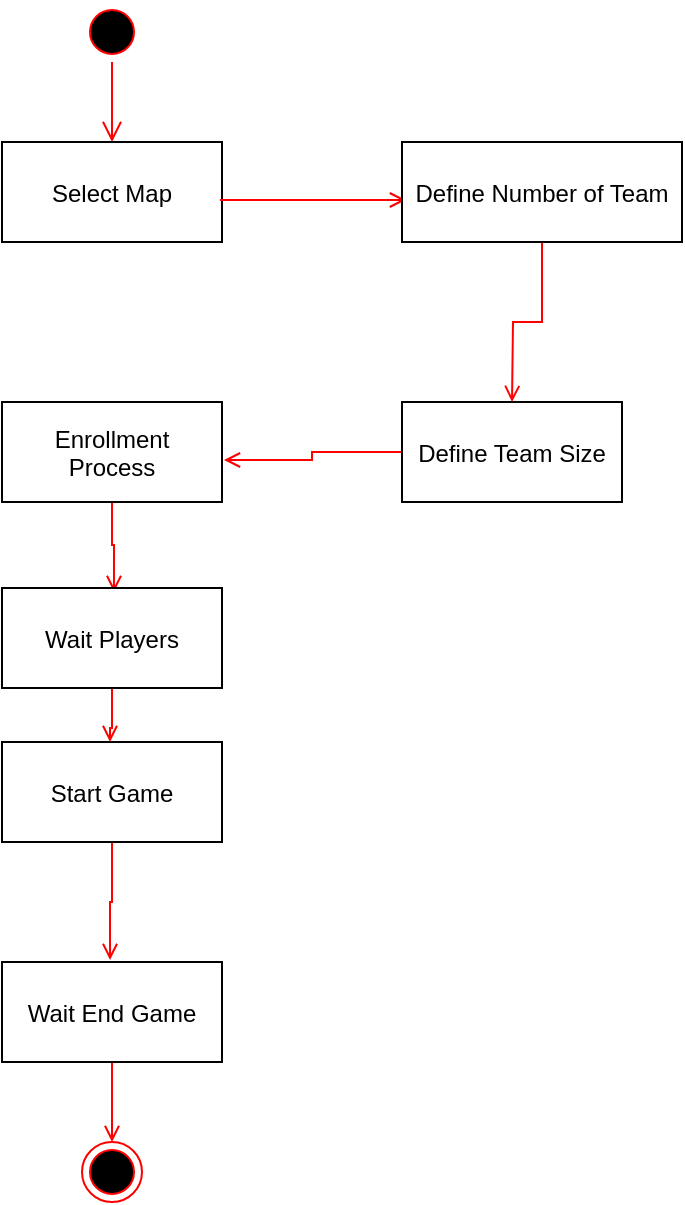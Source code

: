 <mxfile version="20.2.3" type="device"><diagram name="Page-1" id="e7e014a7-5840-1c2e-5031-d8a46d1fe8dd"><mxGraphModel dx="1178" dy="700" grid="1" gridSize="10" guides="1" tooltips="1" connect="1" arrows="1" fold="1" page="1" pageScale="1" pageWidth="1169" pageHeight="826" background="none" math="0" shadow="0"><root><mxCell id="0"/><mxCell id="1" parent="0"/><mxCell id="5" value="" style="ellipse;shape=startState;fillColor=#000000;strokeColor=#ff0000;" parent="1" vertex="1"><mxGeometry x="530" y="120" width="30" height="30" as="geometry"/></mxCell><mxCell id="6" value="" style="edgeStyle=elbowEdgeStyle;elbow=horizontal;verticalAlign=bottom;endArrow=open;endSize=8;strokeColor=#FF0000;endFill=1;rounded=0" parent="1" source="5" target="7" edge="1"><mxGeometry x="264.5" y="168" as="geometry"><mxPoint x="279.5" y="238" as="targetPoint"/></mxGeometry></mxCell><mxCell id="7" value="Select Map" style="" parent="1" vertex="1"><mxGeometry x="490" y="190" width="110" height="50" as="geometry"/></mxCell><mxCell id="12" value="" style="edgeStyle=elbowEdgeStyle;elbow=horizontal;strokeColor=#FF0000;endArrow=open;endFill=1;rounded=0;entryX=0.014;entryY=0.58;entryDx=0;entryDy=0;entryPerimeter=0;exitX=0.991;exitY=0.58;exitDx=0;exitDy=0;exitPerimeter=0;" parent="1" source="7" target="--aC9Y19Py0P3mBD0B1K-50" edge="1"><mxGeometry width="100" height="100" relative="1" as="geometry"><mxPoint x="540" y="250" as="sourcePoint"/><mxPoint x="540" y="270" as="targetPoint"/><Array as="points"><mxPoint x="650" y="210"/><mxPoint x="194.5" y="378"/></Array></mxGeometry></mxCell><mxCell id="--aC9Y19Py0P3mBD0B1K-64" style="edgeStyle=orthogonalEdgeStyle;rounded=0;orthogonalLoop=1;jettySize=auto;html=1;entryX=0.509;entryY=0.04;entryDx=0;entryDy=0;entryPerimeter=0;endArrow=open;strokeColor=#FF0000;endFill=1;" parent="1" source="--aC9Y19Py0P3mBD0B1K-42" target="--aC9Y19Py0P3mBD0B1K-57" edge="1"><mxGeometry relative="1" as="geometry"/></mxCell><mxCell id="--aC9Y19Py0P3mBD0B1K-42" value="Enrollment&#10;Process" style="" parent="1" vertex="1"><mxGeometry x="490" y="320" width="110" height="50" as="geometry"/></mxCell><mxCell id="--aC9Y19Py0P3mBD0B1K-66" style="edgeStyle=orthogonalEdgeStyle;rounded=0;orthogonalLoop=1;jettySize=auto;html=1;entryX=0.491;entryY=-0.02;entryDx=0;entryDy=0;entryPerimeter=0;endArrow=open;strokeColor=#FF0000;endFill=1;" parent="1" source="--aC9Y19Py0P3mBD0B1K-44" target="--aC9Y19Py0P3mBD0B1K-58" edge="1"><mxGeometry relative="1" as="geometry"/></mxCell><mxCell id="--aC9Y19Py0P3mBD0B1K-44" value="Start Game" style="" parent="1" vertex="1"><mxGeometry x="490" y="490" width="110" height="50" as="geometry"/></mxCell><mxCell id="--aC9Y19Py0P3mBD0B1K-46" value="" style="ellipse;shape=endState;fillColor=#000000;strokeColor=#ff0000" parent="1" vertex="1"><mxGeometry x="530" y="690" width="30" height="30" as="geometry"/></mxCell><mxCell id="--aC9Y19Py0P3mBD0B1K-56" style="edgeStyle=orthogonalEdgeStyle;rounded=0;orthogonalLoop=1;jettySize=auto;html=1;entryX=1.009;entryY=0.58;entryDx=0;entryDy=0;entryPerimeter=0;endArrow=open;strokeColor=#FF0000;endFill=1;" parent="1" source="--aC9Y19Py0P3mBD0B1K-49" target="--aC9Y19Py0P3mBD0B1K-42" edge="1"><mxGeometry relative="1" as="geometry"/></mxCell><mxCell id="--aC9Y19Py0P3mBD0B1K-49" value="Define Team Size" style="" parent="1" vertex="1"><mxGeometry x="690" y="320" width="110" height="50" as="geometry"/></mxCell><mxCell id="--aC9Y19Py0P3mBD0B1K-55" style="edgeStyle=orthogonalEdgeStyle;rounded=0;orthogonalLoop=1;jettySize=auto;html=1;endArrow=open;strokeColor=#FF0000;endFill=1;" parent="1" source="--aC9Y19Py0P3mBD0B1K-50" edge="1"><mxGeometry relative="1" as="geometry"><mxPoint x="745" y="320" as="targetPoint"/></mxGeometry></mxCell><mxCell id="--aC9Y19Py0P3mBD0B1K-50" value="Define Number of Team" style="" parent="1" vertex="1"><mxGeometry x="690" y="190" width="140" height="50" as="geometry"/></mxCell><mxCell id="--aC9Y19Py0P3mBD0B1K-65" style="edgeStyle=orthogonalEdgeStyle;rounded=0;orthogonalLoop=1;jettySize=auto;html=1;entryX=0.491;entryY=0;entryDx=0;entryDy=0;entryPerimeter=0;endArrow=open;strokeColor=#FF0000;endFill=1;" parent="1" source="--aC9Y19Py0P3mBD0B1K-57" target="--aC9Y19Py0P3mBD0B1K-44" edge="1"><mxGeometry relative="1" as="geometry"/></mxCell><mxCell id="--aC9Y19Py0P3mBD0B1K-57" value="Wait Players" style="" parent="1" vertex="1"><mxGeometry x="490" y="413" width="110" height="50" as="geometry"/></mxCell><mxCell id="--aC9Y19Py0P3mBD0B1K-67" style="edgeStyle=orthogonalEdgeStyle;rounded=0;orthogonalLoop=1;jettySize=auto;html=1;endArrow=open;strokeColor=#FF0000;endFill=1;" parent="1" source="--aC9Y19Py0P3mBD0B1K-58" target="--aC9Y19Py0P3mBD0B1K-46" edge="1"><mxGeometry relative="1" as="geometry"/></mxCell><mxCell id="--aC9Y19Py0P3mBD0B1K-58" value="Wait End Game" style="" parent="1" vertex="1"><mxGeometry x="490" y="600" width="110" height="50" as="geometry"/></mxCell></root></mxGraphModel></diagram></mxfile>